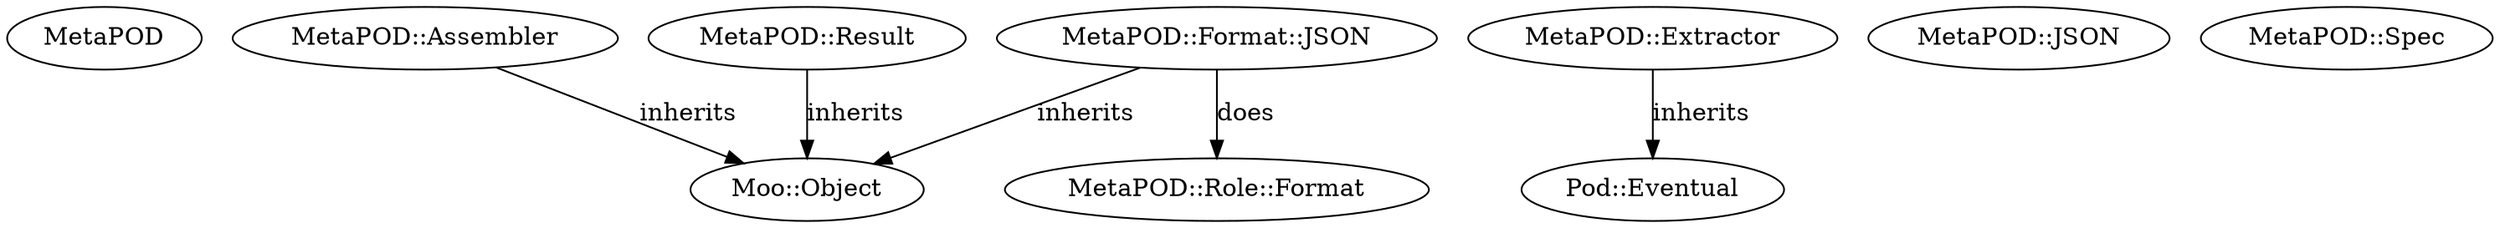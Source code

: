 digraph test {
	ratio="fill";
	MetaPOD [label="MetaPOD"];
	node1 [label="MetaPOD::Assembler"];
	node2 [label="Moo::Object"];
	node3 [label="MetaPOD::Extractor"];
	node4 [label="Pod::Eventual"];
	node5 [label="MetaPOD::JSON"];
	node6 [label="MetaPOD::Result"];
	node7 [label="MetaPOD::Spec"];
	node8 [label="MetaPOD::Format::JSON"];
	node9 [label="MetaPOD::Role::Format"];
	node1 -> node2 [label="inherits"];
	node3 -> node4 [label="inherits"];
	node8 -> node9 [label="does"];
	node8 -> node2 [label="inherits"];
	node6 -> node2 [label="inherits"];
}
